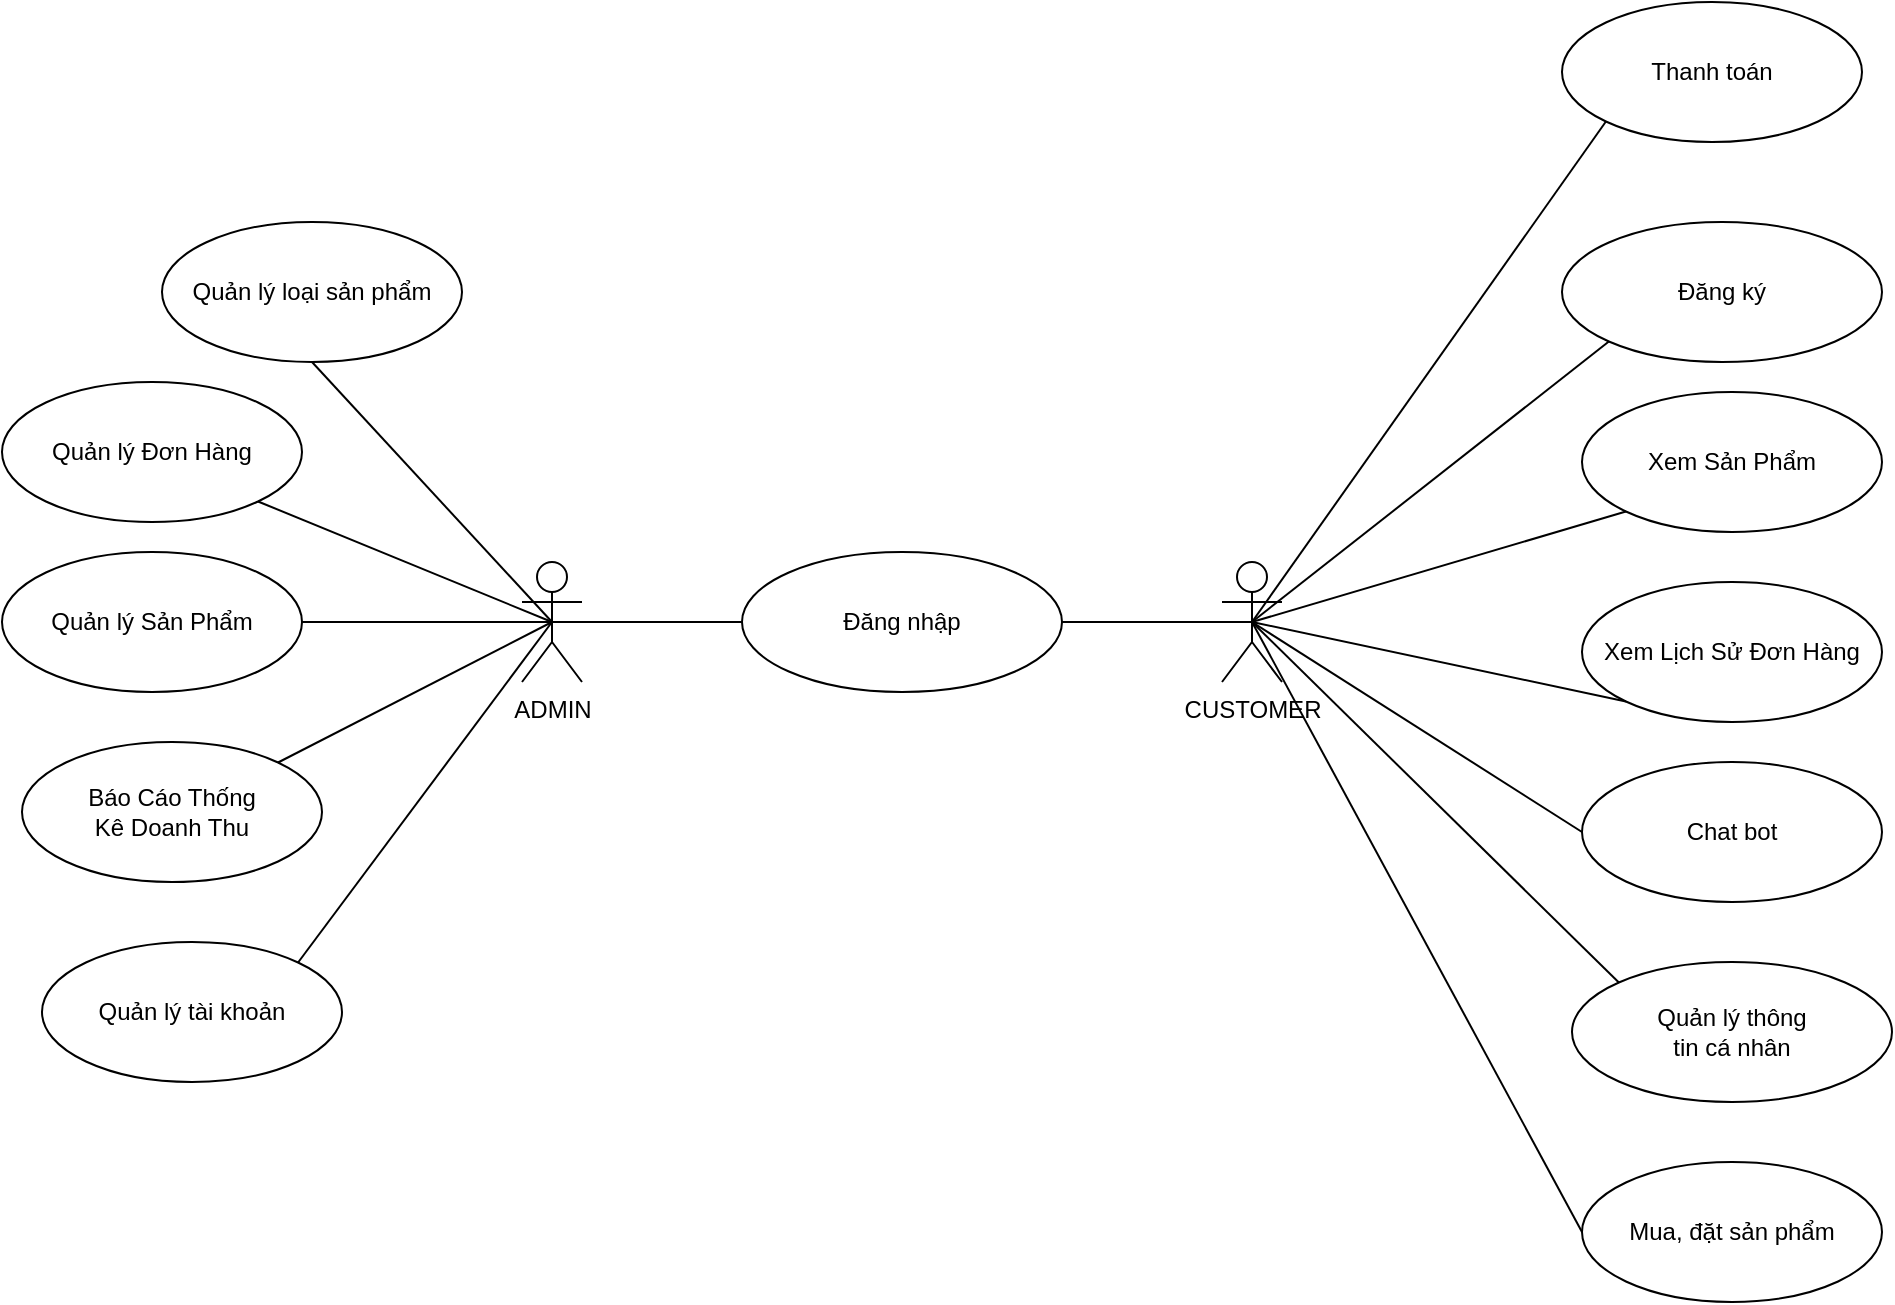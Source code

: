 <mxfile version="21.7.5" type="device">
  <diagram name="Trang-1" id="d5UA0YwqTU-LNje7zdAx">
    <mxGraphModel dx="1235" dy="1445" grid="1" gridSize="10" guides="1" tooltips="1" connect="1" arrows="1" fold="1" page="1" pageScale="1" pageWidth="1169" pageHeight="827" math="0" shadow="0">
      <root>
        <mxCell id="0" />
        <mxCell id="1" parent="0" />
        <mxCell id="Ycqe67KzQKF9UucwXWQT-1" value="ADMIN" style="shape=umlActor;verticalLabelPosition=bottom;verticalAlign=top;html=1;outlineConnect=0;" vertex="1" parent="1">
          <mxGeometry x="300" y="200" width="30" height="60" as="geometry" />
        </mxCell>
        <mxCell id="Ycqe67KzQKF9UucwXWQT-5" value="CUSTOMER" style="shape=umlActor;verticalLabelPosition=bottom;verticalAlign=top;html=1;outlineConnect=0;" vertex="1" parent="1">
          <mxGeometry x="650" y="200" width="30" height="60" as="geometry" />
        </mxCell>
        <mxCell id="Ycqe67KzQKF9UucwXWQT-8" value="Quản lý tài khoản" style="ellipse;whiteSpace=wrap;html=1;" vertex="1" parent="1">
          <mxGeometry x="60" y="390" width="150" height="70" as="geometry" />
        </mxCell>
        <mxCell id="Ycqe67KzQKF9UucwXWQT-11" value="Đăng nhập" style="ellipse;whiteSpace=wrap;html=1;" vertex="1" parent="1">
          <mxGeometry x="410" y="195" width="160" height="70" as="geometry" />
        </mxCell>
        <mxCell id="Ycqe67KzQKF9UucwXWQT-12" value="Xem&amp;nbsp;Sản Phẩm" style="ellipse;whiteSpace=wrap;html=1;" vertex="1" parent="1">
          <mxGeometry x="830" y="115" width="150" height="70" as="geometry" />
        </mxCell>
        <mxCell id="Ycqe67KzQKF9UucwXWQT-13" value="Mua, đặt sản phẩm" style="ellipse;whiteSpace=wrap;html=1;" vertex="1" parent="1">
          <mxGeometry x="830" y="500" width="150" height="70" as="geometry" />
        </mxCell>
        <mxCell id="Ycqe67KzQKF9UucwXWQT-14" value="Xem Lịch Sử Đơn Hàng" style="ellipse;whiteSpace=wrap;html=1;" vertex="1" parent="1">
          <mxGeometry x="830" y="210" width="150" height="70" as="geometry" />
        </mxCell>
        <mxCell id="Ycqe67KzQKF9UucwXWQT-15" value="Quản lý Sản Phẩm" style="ellipse;whiteSpace=wrap;html=1;" vertex="1" parent="1">
          <mxGeometry x="40" y="195" width="150" height="70" as="geometry" />
        </mxCell>
        <mxCell id="Ycqe67KzQKF9UucwXWQT-16" value="Quản lý Đơn Hàng" style="ellipse;whiteSpace=wrap;html=1;" vertex="1" parent="1">
          <mxGeometry x="40" y="110" width="150" height="70" as="geometry" />
        </mxCell>
        <mxCell id="Ycqe67KzQKF9UucwXWQT-18" value="Báo Cáo Thống &lt;br&gt;Kê Doanh Thu" style="ellipse;whiteSpace=wrap;html=1;" vertex="1" parent="1">
          <mxGeometry x="50" y="290" width="150" height="70" as="geometry" />
        </mxCell>
        <mxCell id="Ycqe67KzQKF9UucwXWQT-19" value="" style="endArrow=none;html=1;rounded=0;exitX=1;exitY=0;exitDx=0;exitDy=0;entryX=0.5;entryY=0.5;entryDx=0;entryDy=0;entryPerimeter=0;" edge="1" parent="1" source="Ycqe67KzQKF9UucwXWQT-18" target="Ycqe67KzQKF9UucwXWQT-1">
          <mxGeometry width="50" height="50" relative="1" as="geometry">
            <mxPoint x="110" y="240" as="sourcePoint" />
            <mxPoint x="160" y="190" as="targetPoint" />
          </mxGeometry>
        </mxCell>
        <mxCell id="Ycqe67KzQKF9UucwXWQT-21" value="" style="endArrow=none;html=1;rounded=0;exitX=0.5;exitY=0.5;exitDx=0;exitDy=0;entryX=1;entryY=1;entryDx=0;entryDy=0;exitPerimeter=0;" edge="1" parent="1" source="Ycqe67KzQKF9UucwXWQT-1" target="Ycqe67KzQKF9UucwXWQT-16">
          <mxGeometry width="50" height="50" relative="1" as="geometry">
            <mxPoint x="140" y="280" as="sourcePoint" />
            <mxPoint x="200" y="270" as="targetPoint" />
          </mxGeometry>
        </mxCell>
        <mxCell id="Ycqe67KzQKF9UucwXWQT-22" value="" style="endArrow=none;html=1;rounded=0;entryX=0;entryY=0.5;entryDx=0;entryDy=0;exitX=0.5;exitY=0.5;exitDx=0;exitDy=0;exitPerimeter=0;" edge="1" parent="1" source="Ycqe67KzQKF9UucwXWQT-1" target="Ycqe67KzQKF9UucwXWQT-11">
          <mxGeometry width="50" height="50" relative="1" as="geometry">
            <mxPoint x="160" y="290" as="sourcePoint" />
            <mxPoint x="210" y="280" as="targetPoint" />
          </mxGeometry>
        </mxCell>
        <mxCell id="Ycqe67KzQKF9UucwXWQT-23" value="" style="endArrow=none;html=1;rounded=0;entryX=1;entryY=0.5;entryDx=0;entryDy=0;exitX=0.5;exitY=0.5;exitDx=0;exitDy=0;exitPerimeter=0;" edge="1" parent="1" source="Ycqe67KzQKF9UucwXWQT-1" target="Ycqe67KzQKF9UucwXWQT-15">
          <mxGeometry width="50" height="50" relative="1" as="geometry">
            <mxPoint x="210" y="290" as="sourcePoint" />
            <mxPoint x="220" y="290" as="targetPoint" />
          </mxGeometry>
        </mxCell>
        <mxCell id="Ycqe67KzQKF9UucwXWQT-24" value="" style="endArrow=none;html=1;rounded=0;exitX=1;exitY=0;exitDx=0;exitDy=0;entryX=0.5;entryY=0.5;entryDx=0;entryDy=0;entryPerimeter=0;" edge="1" parent="1" source="Ycqe67KzQKF9UucwXWQT-8" target="Ycqe67KzQKF9UucwXWQT-1">
          <mxGeometry width="50" height="50" relative="1" as="geometry">
            <mxPoint x="170" y="310" as="sourcePoint" />
            <mxPoint x="230" y="300" as="targetPoint" />
          </mxGeometry>
        </mxCell>
        <mxCell id="Ycqe67KzQKF9UucwXWQT-26" value="" style="endArrow=none;html=1;rounded=0;entryX=0.5;entryY=0.5;entryDx=0;entryDy=0;exitX=1;exitY=0.5;exitDx=0;exitDy=0;entryPerimeter=0;" edge="1" parent="1" source="Ycqe67KzQKF9UucwXWQT-11" target="Ycqe67KzQKF9UucwXWQT-5">
          <mxGeometry width="50" height="50" relative="1" as="geometry">
            <mxPoint x="225" y="230" as="sourcePoint" />
            <mxPoint x="450" y="255" as="targetPoint" />
          </mxGeometry>
        </mxCell>
        <mxCell id="Ycqe67KzQKF9UucwXWQT-27" value="" style="endArrow=none;html=1;rounded=0;entryX=0;entryY=1;entryDx=0;entryDy=0;exitX=0.5;exitY=0.5;exitDx=0;exitDy=0;exitPerimeter=0;" edge="1" parent="1" source="Ycqe67KzQKF9UucwXWQT-5" target="Ycqe67KzQKF9UucwXWQT-14">
          <mxGeometry width="50" height="50" relative="1" as="geometry">
            <mxPoint x="235" y="240" as="sourcePoint" />
            <mxPoint x="460" y="265" as="targetPoint" />
          </mxGeometry>
        </mxCell>
        <mxCell id="Ycqe67KzQKF9UucwXWQT-28" value="" style="endArrow=none;html=1;rounded=0;entryX=0;entryY=0.5;entryDx=0;entryDy=0;exitX=0.5;exitY=0.5;exitDx=0;exitDy=0;exitPerimeter=0;" edge="1" parent="1" source="Ycqe67KzQKF9UucwXWQT-5" target="Ycqe67KzQKF9UucwXWQT-13">
          <mxGeometry width="50" height="50" relative="1" as="geometry">
            <mxPoint x="245" y="250" as="sourcePoint" />
            <mxPoint x="470" y="275" as="targetPoint" />
          </mxGeometry>
        </mxCell>
        <mxCell id="Ycqe67KzQKF9UucwXWQT-29" value="" style="endArrow=none;html=1;rounded=0;entryX=0;entryY=1;entryDx=0;entryDy=0;exitX=0.5;exitY=0.5;exitDx=0;exitDy=0;exitPerimeter=0;" edge="1" parent="1" source="Ycqe67KzQKF9UucwXWQT-5" target="Ycqe67KzQKF9UucwXWQT-12">
          <mxGeometry width="50" height="50" relative="1" as="geometry">
            <mxPoint x="255" y="260" as="sourcePoint" />
            <mxPoint x="480" y="285" as="targetPoint" />
          </mxGeometry>
        </mxCell>
        <mxCell id="Ycqe67KzQKF9UucwXWQT-30" value="Quản lý thông &lt;br&gt;tin cá nhân" style="ellipse;whiteSpace=wrap;html=1;" vertex="1" parent="1">
          <mxGeometry x="825" y="400" width="160" height="70" as="geometry" />
        </mxCell>
        <mxCell id="Ycqe67KzQKF9UucwXWQT-31" value="Đăng ký" style="ellipse;whiteSpace=wrap;html=1;" vertex="1" parent="1">
          <mxGeometry x="820" y="30" width="160" height="70" as="geometry" />
        </mxCell>
        <mxCell id="Ycqe67KzQKF9UucwXWQT-32" value="Thanh toán" style="ellipse;whiteSpace=wrap;html=1;" vertex="1" parent="1">
          <mxGeometry x="820" y="-80" width="150" height="70" as="geometry" />
        </mxCell>
        <mxCell id="Ycqe67KzQKF9UucwXWQT-33" value="Chat bot" style="ellipse;whiteSpace=wrap;html=1;" vertex="1" parent="1">
          <mxGeometry x="830" y="300" width="150" height="70" as="geometry" />
        </mxCell>
        <mxCell id="Ycqe67KzQKF9UucwXWQT-34" value="" style="endArrow=none;html=1;rounded=0;entryX=0;entryY=1;entryDx=0;entryDy=0;exitX=0.5;exitY=0.5;exitDx=0;exitDy=0;exitPerimeter=0;" edge="1" parent="1" source="Ycqe67KzQKF9UucwXWQT-5" target="Ycqe67KzQKF9UucwXWQT-31">
          <mxGeometry width="50" height="50" relative="1" as="geometry">
            <mxPoint x="895" y="270" as="sourcePoint" />
            <mxPoint x="993" y="229" as="targetPoint" />
          </mxGeometry>
        </mxCell>
        <mxCell id="Ycqe67KzQKF9UucwXWQT-35" value="" style="endArrow=none;html=1;rounded=0;entryX=0.5;entryY=0.5;entryDx=0;entryDy=0;exitX=0;exitY=1;exitDx=0;exitDy=0;entryPerimeter=0;" edge="1" parent="1" source="Ycqe67KzQKF9UucwXWQT-32" target="Ycqe67KzQKF9UucwXWQT-5">
          <mxGeometry width="50" height="50" relative="1" as="geometry">
            <mxPoint x="905" y="280" as="sourcePoint" />
            <mxPoint x="1003" y="239" as="targetPoint" />
          </mxGeometry>
        </mxCell>
        <mxCell id="Ycqe67KzQKF9UucwXWQT-36" value="" style="endArrow=none;html=1;rounded=0;entryX=0;entryY=0.5;entryDx=0;entryDy=0;exitX=0.5;exitY=0.5;exitDx=0;exitDy=0;exitPerimeter=0;" edge="1" parent="1" source="Ycqe67KzQKF9UucwXWQT-5" target="Ycqe67KzQKF9UucwXWQT-33">
          <mxGeometry width="50" height="50" relative="1" as="geometry">
            <mxPoint x="900" y="264" as="sourcePoint" />
            <mxPoint x="895" y="270" as="targetPoint" />
          </mxGeometry>
        </mxCell>
        <mxCell id="Ycqe67KzQKF9UucwXWQT-37" value="" style="endArrow=none;html=1;rounded=0;entryX=0.5;entryY=0.5;entryDx=0;entryDy=0;exitX=0;exitY=0;exitDx=0;exitDy=0;entryPerimeter=0;" edge="1" parent="1" source="Ycqe67KzQKF9UucwXWQT-30" target="Ycqe67KzQKF9UucwXWQT-5">
          <mxGeometry width="50" height="50" relative="1" as="geometry">
            <mxPoint x="795" y="390" as="sourcePoint" />
            <mxPoint x="905" y="280" as="targetPoint" />
          </mxGeometry>
        </mxCell>
        <mxCell id="Ycqe67KzQKF9UucwXWQT-42" value="Quản lý loại sản phẩm" style="ellipse;whiteSpace=wrap;html=1;" vertex="1" parent="1">
          <mxGeometry x="120" y="30" width="150" height="70" as="geometry" />
        </mxCell>
        <mxCell id="Ycqe67KzQKF9UucwXWQT-43" value="" style="endArrow=none;html=1;rounded=0;exitX=0.5;exitY=0.5;exitDx=0;exitDy=0;entryX=0.5;entryY=1;entryDx=0;entryDy=0;exitPerimeter=0;" edge="1" parent="1" source="Ycqe67KzQKF9UucwXWQT-1" target="Ycqe67KzQKF9UucwXWQT-42">
          <mxGeometry width="50" height="50" relative="1" as="geometry">
            <mxPoint x="325" y="240" as="sourcePoint" />
            <mxPoint x="188" y="140" as="targetPoint" />
          </mxGeometry>
        </mxCell>
      </root>
    </mxGraphModel>
  </diagram>
</mxfile>
